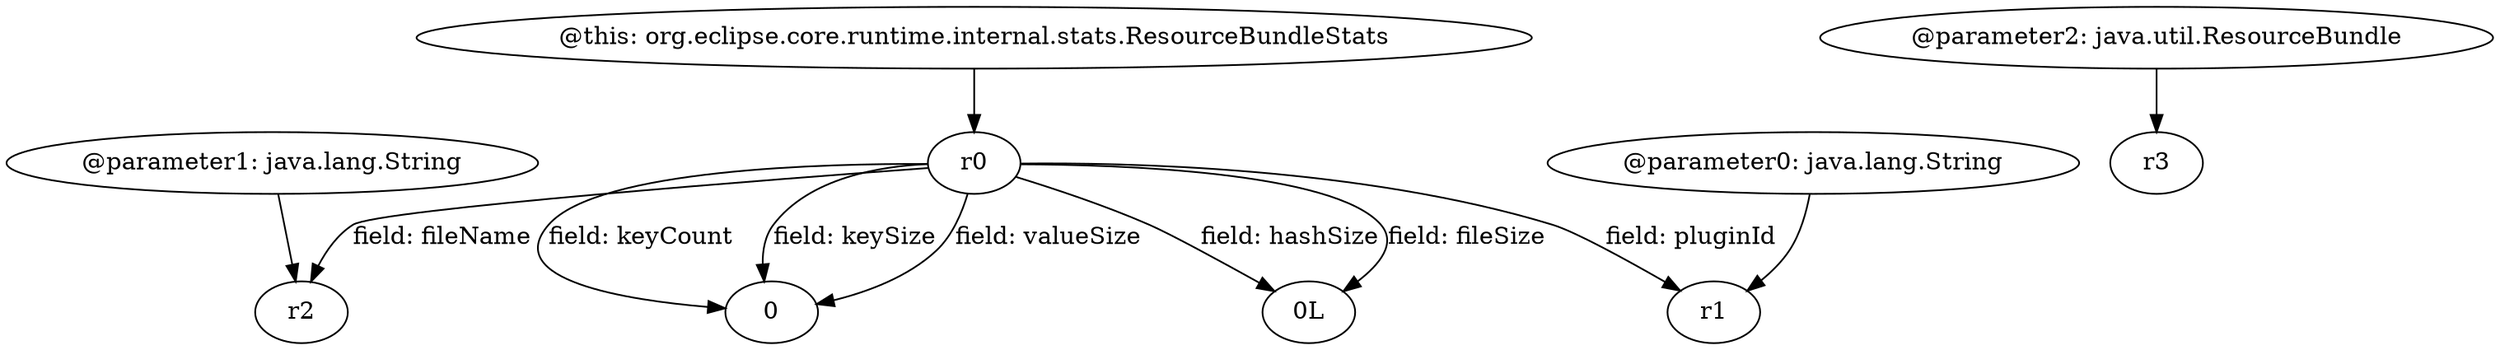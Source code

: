 digraph g {
0[label="@parameter1: java.lang.String"]
1[label="r2"]
0->1[label=""]
2[label="r0"]
2->1[label="field: fileName"]
3[label="@parameter2: java.util.ResourceBundle"]
4[label="r3"]
3->4[label=""]
5[label="0"]
2->5[label="field: keyCount"]
2->5[label="field: keySize"]
2->5[label="field: valueSize"]
6[label="0L"]
2->6[label="field: hashSize"]
2->6[label="field: fileSize"]
7[label="@parameter0: java.lang.String"]
8[label="r1"]
7->8[label=""]
9[label="@this: org.eclipse.core.runtime.internal.stats.ResourceBundleStats"]
9->2[label=""]
2->8[label="field: pluginId"]
}